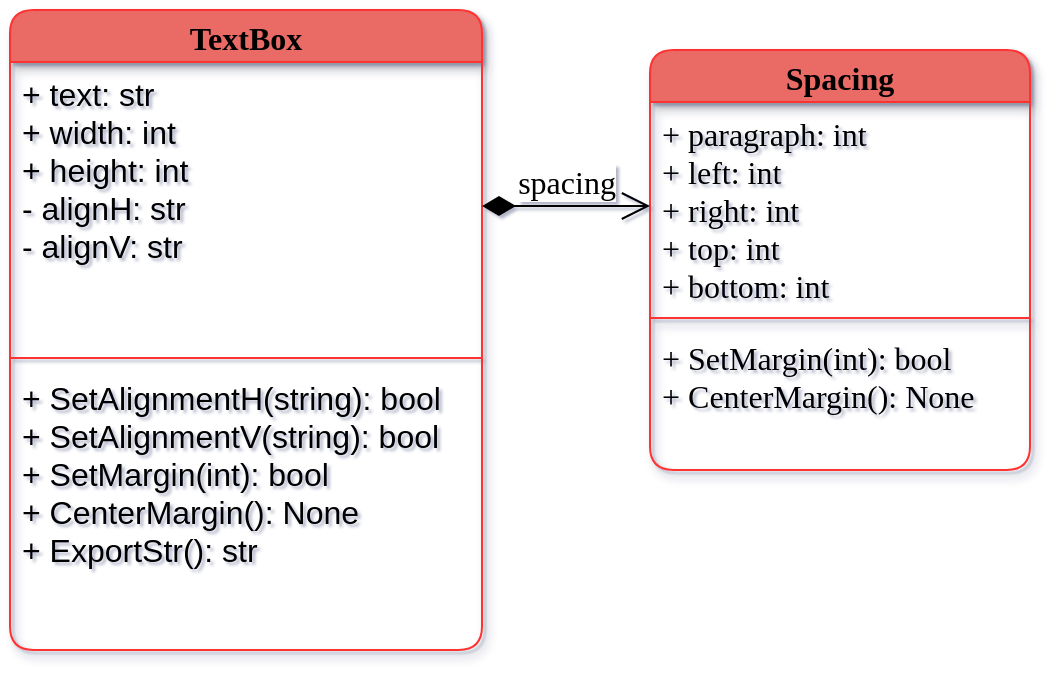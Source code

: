 <mxfile version="20.2.8" type="device"><diagram id="C5RBs43oDa-KdzZeNtuy" name="Page-1"><mxGraphModel dx="1284" dy="563" grid="1" gridSize="10" guides="1" tooltips="1" connect="1" arrows="1" fold="1" page="1" pageScale="1" pageWidth="827" pageHeight="1169" math="0" shadow="1"><root><mxCell id="WIyWlLk6GJQsqaUBKTNV-0"/><mxCell id="WIyWlLk6GJQsqaUBKTNV-1" parent="WIyWlLk6GJQsqaUBKTNV-0"/><mxCell id="XgBb8JbNGmORflWWmjVI-23" value="TextBox" style="swimlane;fontStyle=1;align=center;verticalAlign=middle;childLayout=stackLayout;horizontal=1;startSize=26;horizontalStack=0;resizeParent=1;resizeParentMax=0;resizeLast=0;collapsible=1;marginBottom=0;rounded=1;fontFamily=Ubuntu;fontSize=16;swimlaneFillColor=none;shadow=1;glass=0;sketch=0;swimlaneLine=1;perimeterSpacing=1;labelBackgroundColor=none;labelBorderColor=none;fillColor=#EA6B66;strokeColor=#FF3333;fontColor=default;" parent="WIyWlLk6GJQsqaUBKTNV-1" vertex="1"><mxGeometry x="159" y="120" width="236" height="320" as="geometry"><mxRectangle x="390" y="110" width="120" height="30" as="alternateBounds"/></mxGeometry></mxCell><mxCell id="XgBb8JbNGmORflWWmjVI-24" value="+ text: str&#10;+ width: int&#10;+ height: int&#10;- alignH: str&#10;- alignV: str" style="text;strokeColor=none;fillColor=none;align=left;verticalAlign=top;spacingLeft=4;spacingRight=4;overflow=hidden;rotatable=0;points=[[0,0.5],[1,0.5]];portConstraint=eastwest;rounded=1;fontFamily=Helvetica;fontSize=16;startSize=26;" parent="XgBb8JbNGmORflWWmjVI-23" vertex="1"><mxGeometry y="26" width="236" height="144" as="geometry"/></mxCell><mxCell id="XgBb8JbNGmORflWWmjVI-25" value="" style="line;strokeWidth=1;fillColor=none;align=left;verticalAlign=middle;spacingTop=-1;spacingLeft=3;spacingRight=3;rotatable=0;labelPosition=right;points=[];portConstraint=eastwest;rounded=1;fontFamily=Helvetica;fontSize=16;startSize=26;shadow=0;strokeColor=#FF3333;" parent="XgBb8JbNGmORflWWmjVI-23" vertex="1"><mxGeometry y="170" width="236" height="8" as="geometry"/></mxCell><mxCell id="XgBb8JbNGmORflWWmjVI-26" value="+ SetAlignmentH(string): bool&#10;+ SetAlignmentV(string): bool&#10;+ SetMargin(int): bool&#10;+ CenterMargin(): None&#10;+ ExportStr(): str" style="text;strokeColor=none;fillColor=none;align=left;verticalAlign=top;spacingLeft=4;spacingRight=4;overflow=hidden;rotatable=0;points=[[0,0.5],[1,0.5]];portConstraint=eastwest;rounded=1;fontFamily=Helvetica;fontSize=16;startSize=26;" parent="XgBb8JbNGmORflWWmjVI-23" vertex="1"><mxGeometry y="178" width="236" height="142" as="geometry"/></mxCell><mxCell id="XgBb8JbNGmORflWWmjVI-52" value="Spacing" style="swimlane;fontStyle=1;align=center;verticalAlign=middle;childLayout=stackLayout;horizontal=1;startSize=26;horizontalStack=0;resizeParent=1;resizeParentMax=0;resizeLast=0;collapsible=1;marginBottom=0;rounded=1;shadow=1;glass=0;labelBackgroundColor=none;labelBorderColor=none;sketch=0;fontFamily=Ubuntu;fontSize=16;fillColor=#EA6B66;strokeColor=#FF3333;fontColor=default;swimlaneFillColor=none;" parent="WIyWlLk6GJQsqaUBKTNV-1" vertex="1"><mxGeometry x="479" y="140" width="190" height="210" as="geometry"/></mxCell><mxCell id="XgBb8JbNGmORflWWmjVI-53" value="+ paragraph: int&#10;+ left: int&#10;+ right: int&#10;+ top: int&#10;+ bottom: int" style="text;strokeColor=none;fillColor=none;align=left;verticalAlign=top;spacingLeft=4;spacingRight=4;overflow=hidden;rotatable=0;points=[[0,0.5],[1,0.5]];portConstraint=eastwest;rounded=1;shadow=1;glass=0;labelBackgroundColor=none;labelBorderColor=none;sketch=0;fontFamily=Ubuntu;fontSize=16;startSize=26;" parent="XgBb8JbNGmORflWWmjVI-52" vertex="1"><mxGeometry y="26" width="190" height="104" as="geometry"/></mxCell><mxCell id="XgBb8JbNGmORflWWmjVI-54" value="" style="line;strokeWidth=1;fillColor=none;align=left;verticalAlign=middle;spacingTop=-1;spacingLeft=3;spacingRight=3;rotatable=0;labelPosition=right;points=[];portConstraint=eastwest;rounded=1;shadow=1;glass=0;labelBackgroundColor=none;labelBorderColor=none;sketch=0;fontFamily=Ubuntu;fontSize=16;startSize=26;strokeColor=#FF3333;" parent="XgBb8JbNGmORflWWmjVI-52" vertex="1"><mxGeometry y="130" width="190" height="8" as="geometry"/></mxCell><mxCell id="XgBb8JbNGmORflWWmjVI-55" value="+ SetMargin(int): bool&#10;+ CenterMargin(): None" style="text;strokeColor=none;fillColor=none;align=left;verticalAlign=top;spacingLeft=4;spacingRight=4;overflow=hidden;rotatable=0;points=[[0,0.5],[1,0.5]];portConstraint=eastwest;rounded=1;shadow=1;glass=0;labelBackgroundColor=none;labelBorderColor=none;sketch=0;fontFamily=Ubuntu;fontSize=16;startSize=26;" parent="XgBb8JbNGmORflWWmjVI-52" vertex="1"><mxGeometry y="138" width="190" height="72" as="geometry"/></mxCell><mxCell id="XgBb8JbNGmORflWWmjVI-91" value="&lt;div style=&quot;&quot;&gt;spacing&lt;/div&gt;" style="endArrow=open;html=1;endSize=12;startArrow=diamondThin;startSize=14;startFill=1;edgeStyle=orthogonalEdgeStyle;align=center;verticalAlign=bottom;rounded=0;fontFamily=Ubuntu;fontSize=16;fontColor=default;" parent="WIyWlLk6GJQsqaUBKTNV-1" source="XgBb8JbNGmORflWWmjVI-24" target="XgBb8JbNGmORflWWmjVI-53" edge="1"><mxGeometry relative="1" as="geometry"><mxPoint x="401" y="90" as="sourcePoint"/><mxPoint x="561" y="90" as="targetPoint"/><mxPoint as="offset"/></mxGeometry></mxCell></root></mxGraphModel></diagram></mxfile>